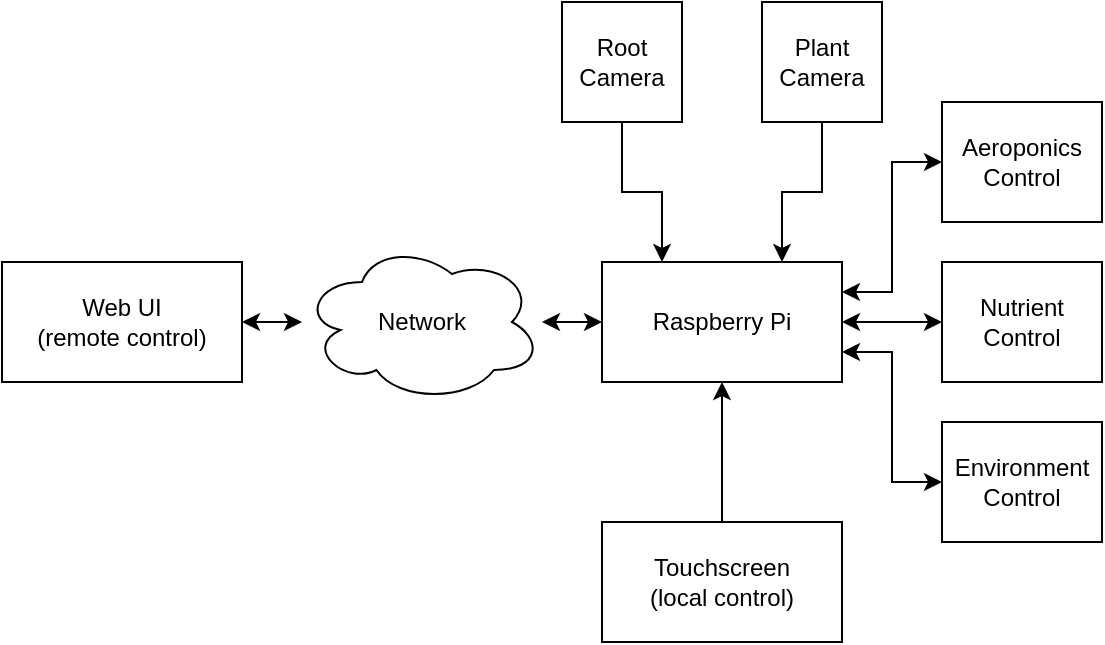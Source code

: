 <mxfile version="21.3.7" type="device">
  <diagram name="Page-1" id="LU3ok9odYsNwOwRu-3kd">
    <mxGraphModel dx="757" dy="571" grid="1" gridSize="10" guides="1" tooltips="1" connect="1" arrows="1" fold="1" page="1" pageScale="1" pageWidth="827" pageHeight="1169" math="0" shadow="0">
      <root>
        <mxCell id="0" />
        <mxCell id="1" parent="0" />
        <mxCell id="_vy8br2h-nZCD1hv4miV-14" value="" style="edgeStyle=orthogonalEdgeStyle;rounded=0;orthogonalLoop=1;jettySize=auto;html=1;startArrow=classic;startFill=1;" edge="1" parent="1" source="_vy8br2h-nZCD1hv4miV-1" target="_vy8br2h-nZCD1hv4miV-2">
          <mxGeometry relative="1" as="geometry" />
        </mxCell>
        <mxCell id="_vy8br2h-nZCD1hv4miV-16" value="" style="edgeStyle=orthogonalEdgeStyle;rounded=0;orthogonalLoop=1;jettySize=auto;html=1;startArrow=classic;startFill=1;" edge="1" parent="1" source="_vy8br2h-nZCD1hv4miV-1" target="_vy8br2h-nZCD1hv4miV-8">
          <mxGeometry relative="1" as="geometry" />
        </mxCell>
        <mxCell id="_vy8br2h-nZCD1hv4miV-1" value="Raspberry Pi" style="rounded=0;whiteSpace=wrap;html=1;" vertex="1" parent="1">
          <mxGeometry x="380" y="410" width="120" height="60" as="geometry" />
        </mxCell>
        <mxCell id="_vy8br2h-nZCD1hv4miV-2" value="Nutrient Control" style="rounded=0;whiteSpace=wrap;html=1;" vertex="1" parent="1">
          <mxGeometry x="550" y="410" width="80" height="60" as="geometry" />
        </mxCell>
        <mxCell id="_vy8br2h-nZCD1hv4miV-13" value="" style="edgeStyle=orthogonalEdgeStyle;rounded=0;orthogonalLoop=1;jettySize=auto;html=1;entryX=1;entryY=0.25;entryDx=0;entryDy=0;startArrow=classic;startFill=1;" edge="1" parent="1" source="_vy8br2h-nZCD1hv4miV-3" target="_vy8br2h-nZCD1hv4miV-1">
          <mxGeometry relative="1" as="geometry" />
        </mxCell>
        <mxCell id="_vy8br2h-nZCD1hv4miV-3" value="Aeroponics Control" style="rounded=0;whiteSpace=wrap;html=1;" vertex="1" parent="1">
          <mxGeometry x="550" y="330" width="80" height="60" as="geometry" />
        </mxCell>
        <mxCell id="_vy8br2h-nZCD1hv4miV-15" value="" style="edgeStyle=orthogonalEdgeStyle;rounded=0;orthogonalLoop=1;jettySize=auto;html=1;entryX=1;entryY=0.75;entryDx=0;entryDy=0;startArrow=classic;startFill=1;" edge="1" parent="1" source="_vy8br2h-nZCD1hv4miV-4" target="_vy8br2h-nZCD1hv4miV-1">
          <mxGeometry relative="1" as="geometry" />
        </mxCell>
        <mxCell id="_vy8br2h-nZCD1hv4miV-4" value="Environment Control" style="rounded=0;whiteSpace=wrap;html=1;" vertex="1" parent="1">
          <mxGeometry x="550" y="490" width="80" height="60" as="geometry" />
        </mxCell>
        <mxCell id="_vy8br2h-nZCD1hv4miV-12" value="" style="edgeStyle=orthogonalEdgeStyle;rounded=0;orthogonalLoop=1;jettySize=auto;html=1;entryX=0.75;entryY=0;entryDx=0;entryDy=0;" edge="1" parent="1" source="_vy8br2h-nZCD1hv4miV-5" target="_vy8br2h-nZCD1hv4miV-1">
          <mxGeometry relative="1" as="geometry" />
        </mxCell>
        <mxCell id="_vy8br2h-nZCD1hv4miV-5" value="Plant Camera" style="rounded=0;whiteSpace=wrap;html=1;" vertex="1" parent="1">
          <mxGeometry x="460" y="280" width="60" height="60" as="geometry" />
        </mxCell>
        <mxCell id="_vy8br2h-nZCD1hv4miV-11" value="" style="edgeStyle=orthogonalEdgeStyle;rounded=0;orthogonalLoop=1;jettySize=auto;html=1;entryX=0.25;entryY=0;entryDx=0;entryDy=0;" edge="1" parent="1" source="_vy8br2h-nZCD1hv4miV-6" target="_vy8br2h-nZCD1hv4miV-1">
          <mxGeometry relative="1" as="geometry" />
        </mxCell>
        <mxCell id="_vy8br2h-nZCD1hv4miV-6" value="Root Camera" style="rounded=0;whiteSpace=wrap;html=1;" vertex="1" parent="1">
          <mxGeometry x="360" y="280" width="60" height="60" as="geometry" />
        </mxCell>
        <mxCell id="_vy8br2h-nZCD1hv4miV-10" value="" style="edgeStyle=orthogonalEdgeStyle;rounded=0;orthogonalLoop=1;jettySize=auto;html=1;" edge="1" parent="1" source="_vy8br2h-nZCD1hv4miV-7" target="_vy8br2h-nZCD1hv4miV-1">
          <mxGeometry relative="1" as="geometry" />
        </mxCell>
        <mxCell id="_vy8br2h-nZCD1hv4miV-7" value="Touchscreen&lt;br&gt;(local control)" style="rounded=0;whiteSpace=wrap;html=1;" vertex="1" parent="1">
          <mxGeometry x="380" y="540" width="120" height="60" as="geometry" />
        </mxCell>
        <mxCell id="_vy8br2h-nZCD1hv4miV-17" value="" style="edgeStyle=orthogonalEdgeStyle;rounded=0;orthogonalLoop=1;jettySize=auto;html=1;startArrow=classic;startFill=1;" edge="1" parent="1" source="_vy8br2h-nZCD1hv4miV-8" target="_vy8br2h-nZCD1hv4miV-9">
          <mxGeometry relative="1" as="geometry" />
        </mxCell>
        <mxCell id="_vy8br2h-nZCD1hv4miV-8" value="Network" style="ellipse;shape=cloud;whiteSpace=wrap;html=1;" vertex="1" parent="1">
          <mxGeometry x="230" y="400" width="120" height="80" as="geometry" />
        </mxCell>
        <mxCell id="_vy8br2h-nZCD1hv4miV-9" value="Web UI&lt;br&gt;(remote control)" style="rounded=0;whiteSpace=wrap;html=1;" vertex="1" parent="1">
          <mxGeometry x="80" y="410" width="120" height="60" as="geometry" />
        </mxCell>
      </root>
    </mxGraphModel>
  </diagram>
</mxfile>
